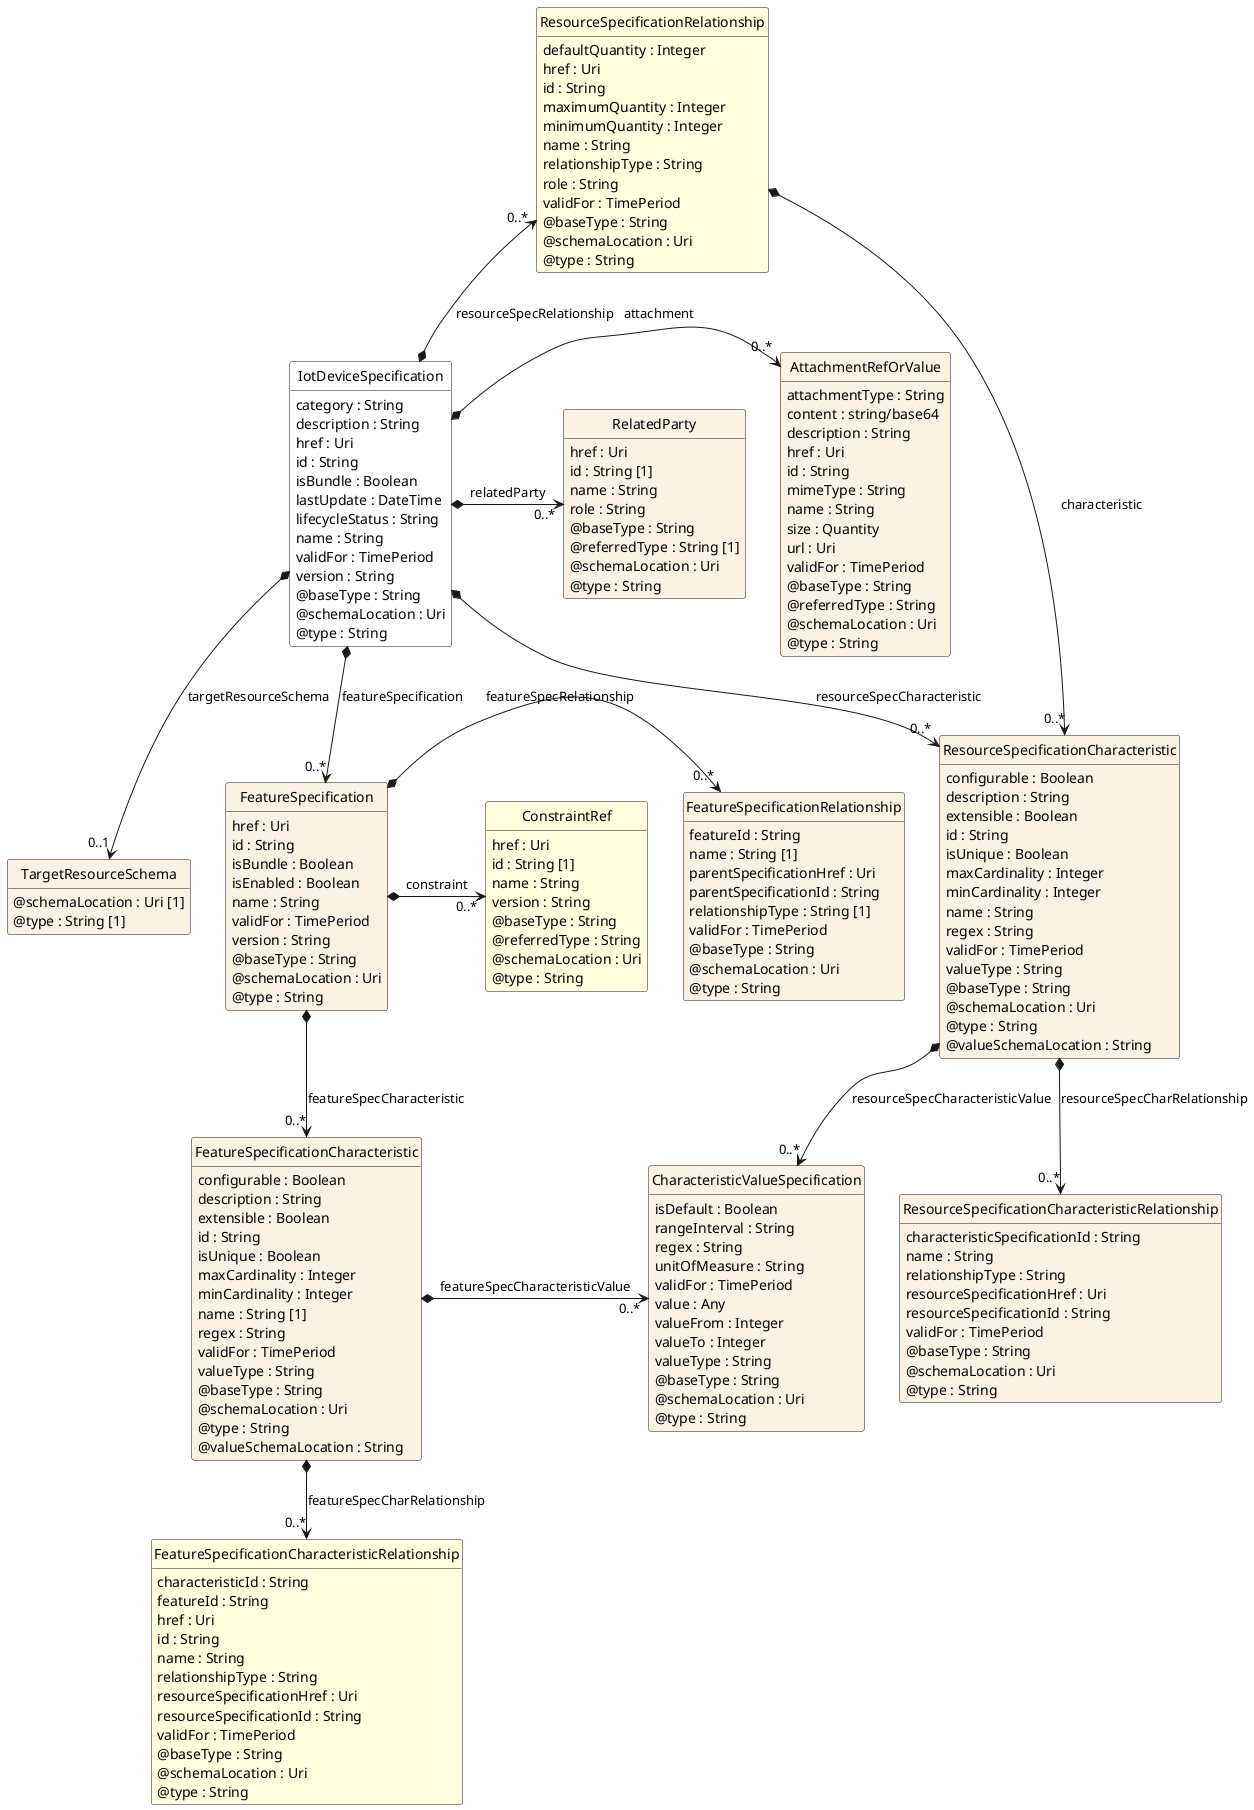 @startuml
hide circle
hide methods
hide stereotype
show <<Enumeration>> stereotype
skinparam class {
   BackgroundColor<<Enumeration>> #E6F5F7
   BackgroundColor<<Ref>> #FFFFE0
   BackgroundColor<<Pivot>> #FFFFFFF
   BackgroundColor<<SimpleType>> #E2F0DA
   BackgroundColor #FCF2E3
}

class IotDeviceSpecification <<Pivot>> {
    category : String
    description : String
    href : Uri
    id : String
    isBundle : Boolean
    lastUpdate : DateTime
    lifecycleStatus : String
    name : String
    validFor : TimePeriod
    version : String
    @baseType : String
    @schemaLocation : Uri
    @type : String
}

class RelatedParty  {
    href : Uri
    id : String [1]
    name : String
    role : String
    @baseType : String
    @referredType : String [1]
    @schemaLocation : Uri
    @type : String
}

class ResourceSpecificationCharacteristic  {
    configurable : Boolean
    description : String
    extensible : Boolean
    id : String
    isUnique : Boolean
    maxCardinality : Integer
    minCardinality : Integer
    name : String
    regex : String
    validFor : TimePeriod
    valueType : String
    @baseType : String
    @schemaLocation : Uri
    @type : String
    @valueSchemaLocation : String
}

class CharacteristicValueSpecification  {
    isDefault : Boolean
    rangeInterval : String
    regex : String
    unitOfMeasure : String
    validFor : TimePeriod
    value : Any
    valueFrom : Integer
    valueTo : Integer
    valueType : String
    @baseType : String
    @schemaLocation : Uri
    @type : String
}

class ResourceSpecificationCharacteristicRelationship  {
    characteristicSpecificationId : String
    name : String
    relationshipType : String
    resourceSpecificationHref : Uri
    resourceSpecificationId : String
    validFor : TimePeriod
    @baseType : String
    @schemaLocation : Uri
    @type : String
}

class FeatureSpecification  {
    href : Uri
    id : String
    isBundle : Boolean
    isEnabled : Boolean
    name : String
    validFor : TimePeriod
    version : String
    @baseType : String
    @schemaLocation : Uri
    @type : String
}

class FeatureSpecificationRelationship  {
    featureId : String
    name : String [1]
    parentSpecificationHref : Uri
    parentSpecificationId : String
    relationshipType : String [1]
    validFor : TimePeriod
    @baseType : String
    @schemaLocation : Uri
    @type : String
}

class ConstraintRef  <<Ref>> {
    href : Uri
    id : String [1]
    name : String
    version : String
    @baseType : String
    @referredType : String
    @schemaLocation : Uri
    @type : String
}

class FeatureSpecificationCharacteristic  {
    configurable : Boolean
    description : String
    extensible : Boolean
    id : String
    isUnique : Boolean
    maxCardinality : Integer
    minCardinality : Integer
    name : String [1]
    regex : String
    validFor : TimePeriod
    valueType : String
    @baseType : String
    @schemaLocation : Uri
    @type : String
    @valueSchemaLocation : String
}

class FeatureSpecificationCharacteristicRelationship  <<Ref>> {
    characteristicId : String
    featureId : String
    href : Uri
    id : String
    name : String
    relationshipType : String
    resourceSpecificationHref : Uri
    resourceSpecificationId : String
    validFor : TimePeriod
    @baseType : String
    @schemaLocation : Uri
    @type : String
}

class ResourceSpecificationRelationship  <<Ref>> {
    defaultQuantity : Integer
    href : Uri
    id : String
    maximumQuantity : Integer
    minimumQuantity : Integer
    name : String
    relationshipType : String
    role : String
    validFor : TimePeriod
    @baseType : String
    @schemaLocation : Uri
    @type : String
}

class AttachmentRefOrValue  {
    attachmentType : String
    content : string/base64
    description : String
    href : Uri
    id : String
    mimeType : String
    name : String
    size : Quantity
    url : Uri
    validFor : TimePeriod
    @baseType : String
    @referredType : String
    @schemaLocation : Uri
    @type : String
}

class TargetResourceSchema  {
    @schemaLocation : Uri [1]
    @type : String [1]
}

ResourceSpecificationRelationship "0..*" <--* IotDeviceSpecification : resourceSpecRelationship

IotDeviceSpecification *-->  "0..*" ResourceSpecificationCharacteristic : resourceSpecCharacteristic

IotDeviceSpecification *-->  "0..*" FeatureSpecification : featureSpecification

ResourceSpecificationCharacteristic *-->  "0..*" CharacteristicValueSpecification : resourceSpecCharacteristicValue

FeatureSpecification *-->  "0..*" FeatureSpecificationCharacteristic : featureSpecCharacteristic

CharacteristicValueSpecification "0..*" <-left-* FeatureSpecificationCharacteristic : featureSpecCharacteristicValue

ResourceSpecificationRelationship *-->  "0..*" ResourceSpecificationCharacteristic : characteristic

AttachmentRefOrValue "0..*" <-left-* IotDeviceSpecification : attachment

IotDeviceSpecification *-right-> "0..*" RelatedParty : relatedParty

IotDeviceSpecification *-->  "0..1" TargetResourceSchema : targetResourceSchema

ConstraintRef "0..*" <-left-* FeatureSpecification : constraint

FeatureSpecification *-right-> "0..*" FeatureSpecificationRelationship : featureSpecRelationship

ResourceSpecificationCharacteristic *-->  "0..*" ResourceSpecificationCharacteristicRelationship : resourceSpecCharRelationship

FeatureSpecificationCharacteristic *-->  "0..*" FeatureSpecificationCharacteristicRelationship : featureSpecCharRelationship

@enduml